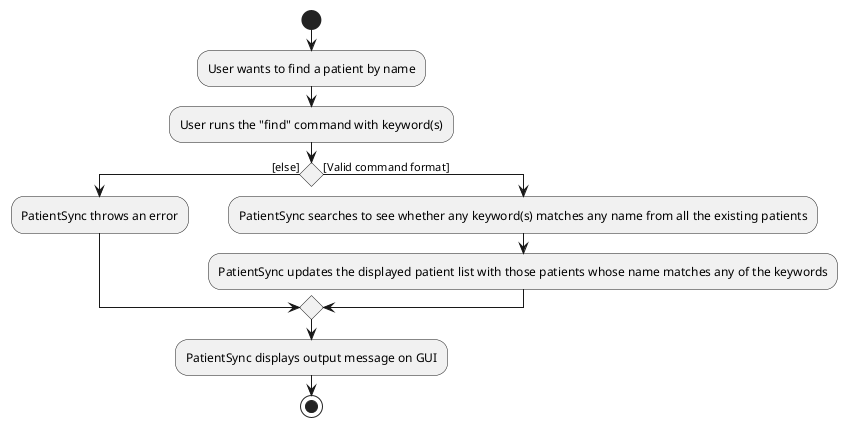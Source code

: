 @startuml
start
:User wants to find a patient by name;
:User runs the "find" command with keyword(s);
if () then ([else])
    :PatientSync throws an error;
else ([Valid command format])
    :PatientSync searches to see whether any keyword(s) matches any name from all the existing patients;
    :PatientSync updates the displayed patient list with those patients whose name matches any of the keywords;
endif
:PatientSync displays output message on GUI;
stop
@enduml
